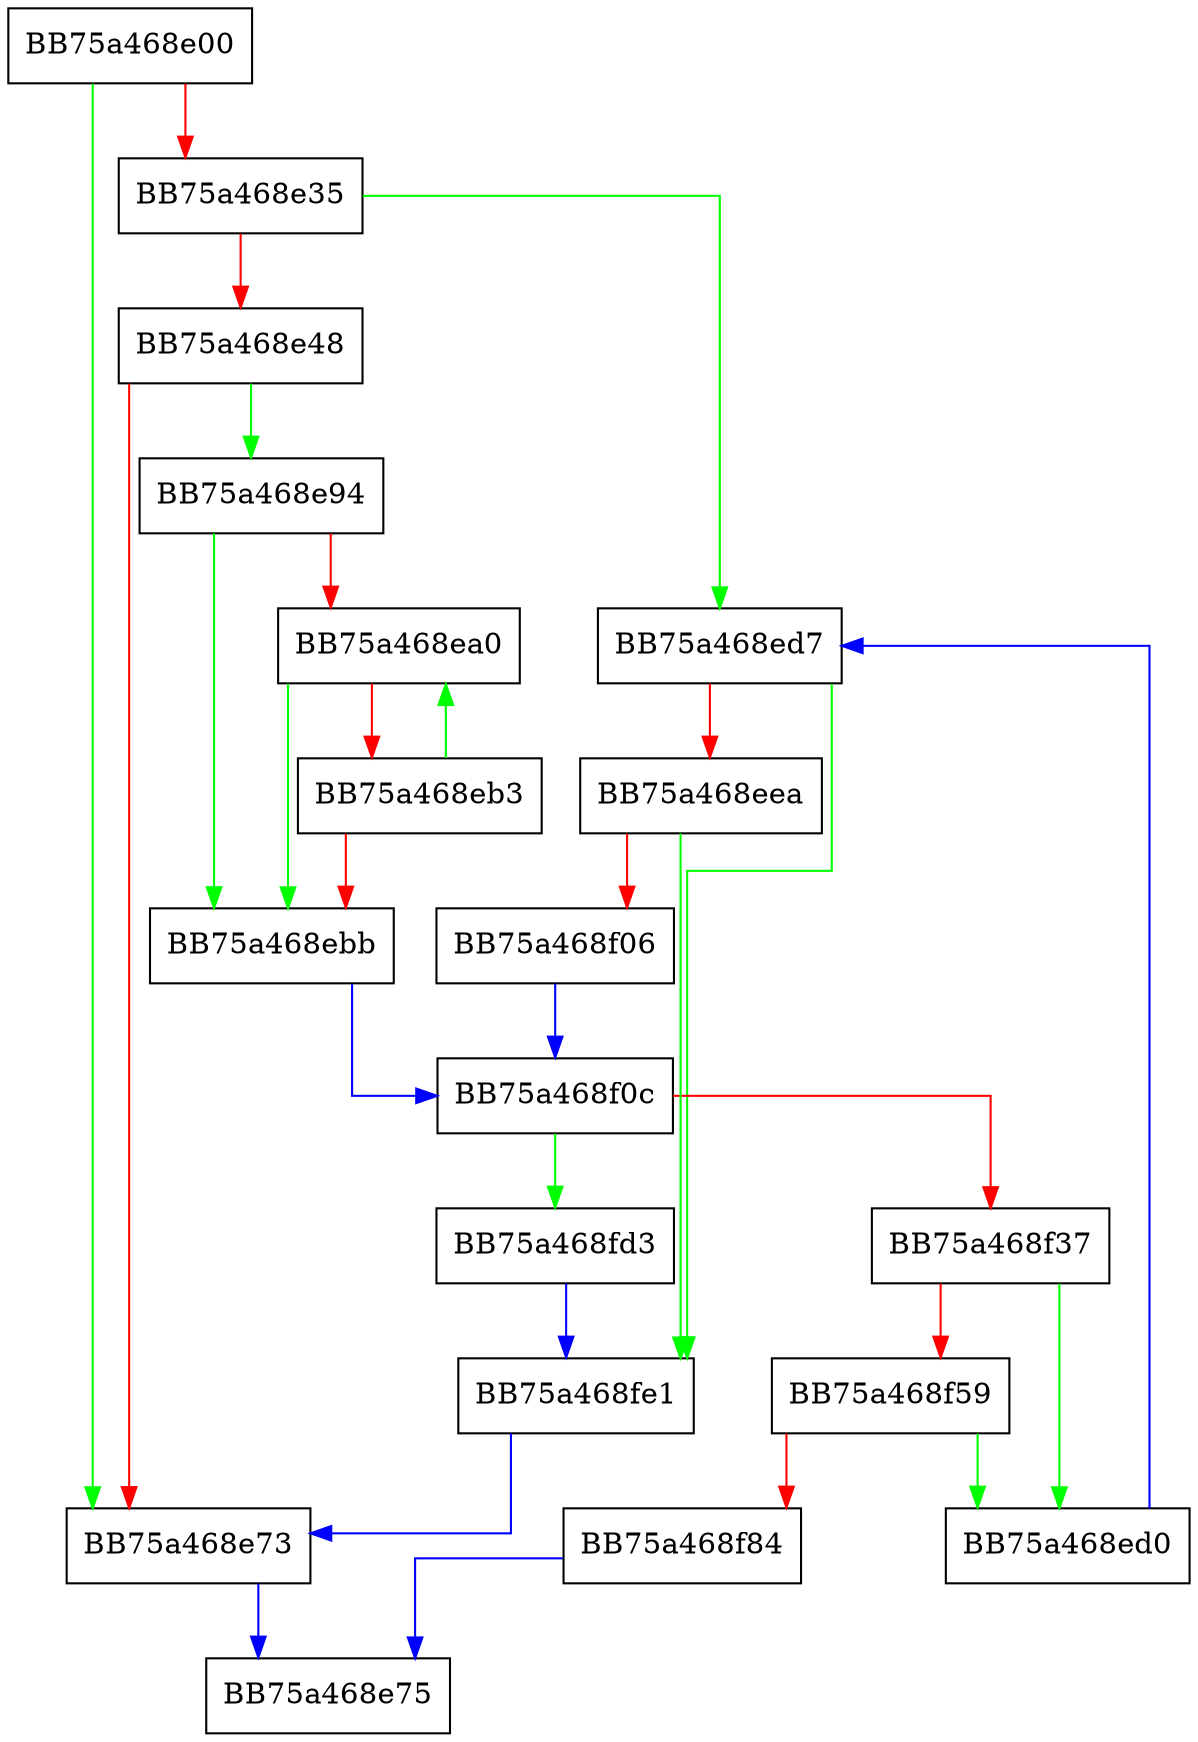 digraph is_rkey_in_asep_DB {
  node [shape="box"];
  graph [splines=ortho];
  BB75a468e00 -> BB75a468e73 [color="green"];
  BB75a468e00 -> BB75a468e35 [color="red"];
  BB75a468e35 -> BB75a468ed7 [color="green"];
  BB75a468e35 -> BB75a468e48 [color="red"];
  BB75a468e48 -> BB75a468e94 [color="green"];
  BB75a468e48 -> BB75a468e73 [color="red"];
  BB75a468e73 -> BB75a468e75 [color="blue"];
  BB75a468e94 -> BB75a468ebb [color="green"];
  BB75a468e94 -> BB75a468ea0 [color="red"];
  BB75a468ea0 -> BB75a468ebb [color="green"];
  BB75a468ea0 -> BB75a468eb3 [color="red"];
  BB75a468eb3 -> BB75a468ea0 [color="green"];
  BB75a468eb3 -> BB75a468ebb [color="red"];
  BB75a468ebb -> BB75a468f0c [color="blue"];
  BB75a468ed0 -> BB75a468ed7 [color="blue"];
  BB75a468ed7 -> BB75a468fe1 [color="green"];
  BB75a468ed7 -> BB75a468eea [color="red"];
  BB75a468eea -> BB75a468fe1 [color="green"];
  BB75a468eea -> BB75a468f06 [color="red"];
  BB75a468f06 -> BB75a468f0c [color="blue"];
  BB75a468f0c -> BB75a468fd3 [color="green"];
  BB75a468f0c -> BB75a468f37 [color="red"];
  BB75a468f37 -> BB75a468ed0 [color="green"];
  BB75a468f37 -> BB75a468f59 [color="red"];
  BB75a468f59 -> BB75a468ed0 [color="green"];
  BB75a468f59 -> BB75a468f84 [color="red"];
  BB75a468f84 -> BB75a468e75 [color="blue"];
  BB75a468fd3 -> BB75a468fe1 [color="blue"];
  BB75a468fe1 -> BB75a468e73 [color="blue"];
}
